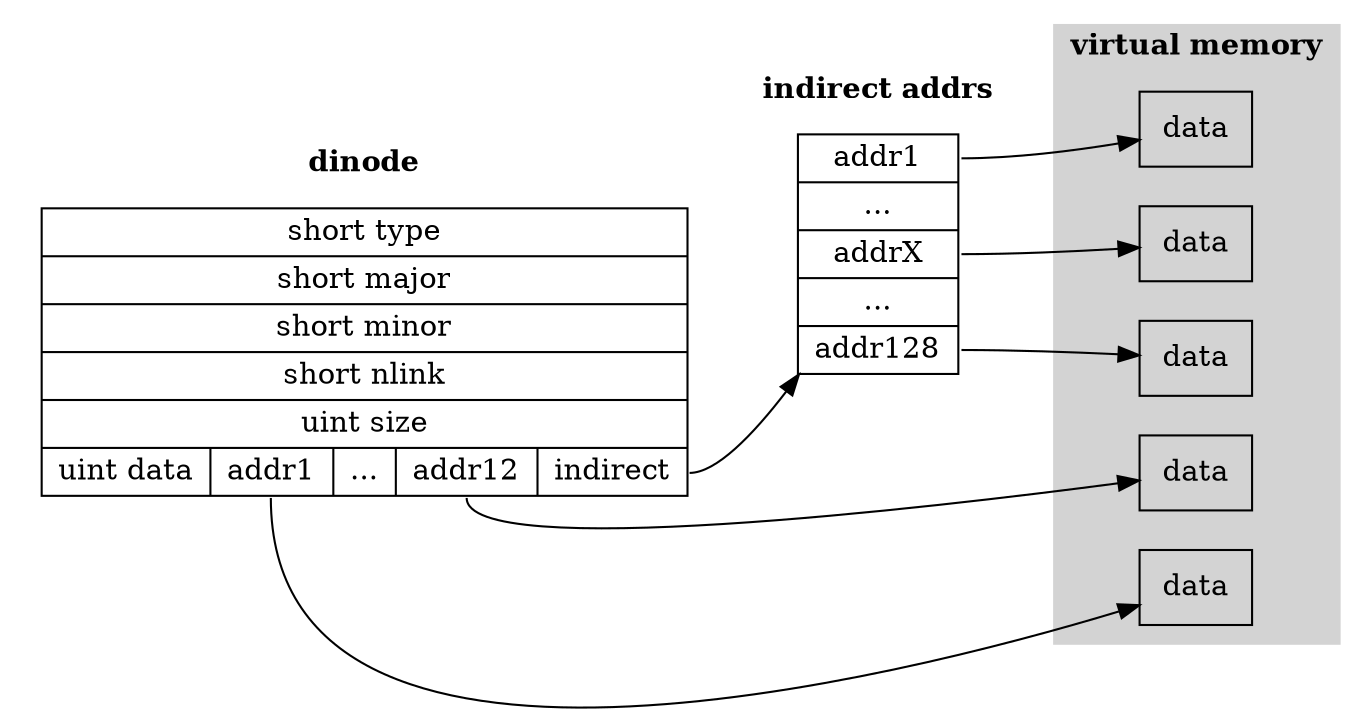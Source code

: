 digraph dinode_struct {
  rankdir=LR;
  node [shape=record];

  subgraph cluster_dinode {
    label =<<b>dinode</b>>; style=filled; color=white;
    dinode [label="short type|short major|short minor|short nlink|uint size|{uint data|<d1>addr1|...|<d2>addr12|<ind>indirect}"];
  }
  subgraph cluster_indirect {
    label =<<b>indirect addrs</b>>; style=filled; color=white;
    indirect [label="<i1>addr1|...|<ix>addrX|...|<i2>addr128"];
  }
  subgraph cluster_data {
    label =<<b>virtual memory</b>>; style=filled; color=lightgray;
    data2  [label="data"];
    data1  [label="data"];
    idata1 [label="data"];
    idataX [label="data"];
    idata2 [label="data"];
  }

  dinode:d1 -> data1;
  dinode:d2 -> data2;
  dinode:ind -> indirect;
  indirect:i1 -> idata1;
  indirect:ix -> idataX;
  indirect:i2 -> idata2;
}
